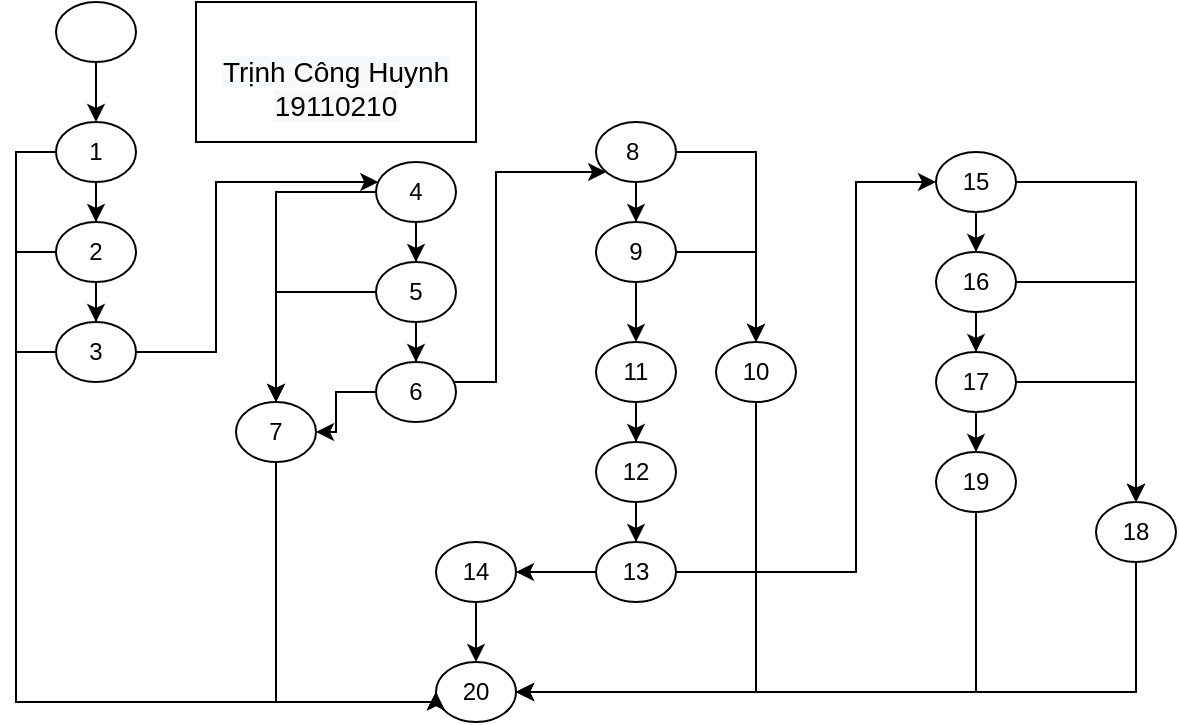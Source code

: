 <mxfile version="20.4.0" type="device"><diagram id="prtHgNgQTEPvFCAcTncT" name="Page-1"><mxGraphModel dx="992" dy="571" grid="1" gridSize="10" guides="1" tooltips="1" connect="1" arrows="1" fold="1" page="1" pageScale="1" pageWidth="827" pageHeight="1169" math="0" shadow="0"><root><mxCell id="0"/><mxCell id="1" parent="0"/><mxCell id="EPFg49uV693SrCaS3juU-3" value="" style="edgeStyle=orthogonalEdgeStyle;rounded=0;orthogonalLoop=1;jettySize=auto;html=1;" edge="1" parent="1" source="EPFg49uV693SrCaS3juU-1" target="EPFg49uV693SrCaS3juU-2"><mxGeometry relative="1" as="geometry"/></mxCell><mxCell id="EPFg49uV693SrCaS3juU-69" style="edgeStyle=orthogonalEdgeStyle;rounded=0;orthogonalLoop=1;jettySize=auto;html=1;entryX=0;entryY=0.5;entryDx=0;entryDy=0;" edge="1" parent="1" source="EPFg49uV693SrCaS3juU-1" target="EPFg49uV693SrCaS3juU-10"><mxGeometry relative="1" as="geometry"><Array as="points"><mxPoint x="130" y="145"/><mxPoint x="130" y="420"/><mxPoint x="340" y="420"/></Array></mxGeometry></mxCell><mxCell id="EPFg49uV693SrCaS3juU-1" value="1" style="ellipse;whiteSpace=wrap;html=1;" vertex="1" parent="1"><mxGeometry x="150" y="130" width="40" height="30" as="geometry"/></mxCell><mxCell id="EPFg49uV693SrCaS3juU-5" value="" style="edgeStyle=orthogonalEdgeStyle;rounded=0;orthogonalLoop=1;jettySize=auto;html=1;" edge="1" parent="1" source="EPFg49uV693SrCaS3juU-2" target="EPFg49uV693SrCaS3juU-4"><mxGeometry relative="1" as="geometry"/></mxCell><mxCell id="EPFg49uV693SrCaS3juU-68" style="edgeStyle=orthogonalEdgeStyle;rounded=0;orthogonalLoop=1;jettySize=auto;html=1;entryX=0;entryY=0.5;entryDx=0;entryDy=0;" edge="1" parent="1" source="EPFg49uV693SrCaS3juU-2" target="EPFg49uV693SrCaS3juU-10"><mxGeometry relative="1" as="geometry"><Array as="points"><mxPoint x="130" y="195"/><mxPoint x="130" y="420"/><mxPoint x="340" y="420"/></Array></mxGeometry></mxCell><mxCell id="EPFg49uV693SrCaS3juU-2" value="2" style="ellipse;whiteSpace=wrap;html=1;" vertex="1" parent="1"><mxGeometry x="150" y="180" width="40" height="30" as="geometry"/></mxCell><mxCell id="EPFg49uV693SrCaS3juU-7" value="" style="edgeStyle=orthogonalEdgeStyle;rounded=0;orthogonalLoop=1;jettySize=auto;html=1;" edge="1" parent="1" source="EPFg49uV693SrCaS3juU-4" target="EPFg49uV693SrCaS3juU-6"><mxGeometry relative="1" as="geometry"><Array as="points"><mxPoint x="230" y="245"/><mxPoint x="230" y="160"/></Array></mxGeometry></mxCell><mxCell id="EPFg49uV693SrCaS3juU-67" style="edgeStyle=orthogonalEdgeStyle;rounded=0;orthogonalLoop=1;jettySize=auto;html=1;entryX=0;entryY=0.5;entryDx=0;entryDy=0;" edge="1" parent="1" source="EPFg49uV693SrCaS3juU-4" target="EPFg49uV693SrCaS3juU-10"><mxGeometry relative="1" as="geometry"><Array as="points"><mxPoint x="130" y="245"/><mxPoint x="130" y="420"/><mxPoint x="340" y="420"/></Array></mxGeometry></mxCell><mxCell id="EPFg49uV693SrCaS3juU-4" value="3" style="ellipse;whiteSpace=wrap;html=1;" vertex="1" parent="1"><mxGeometry x="150" y="230" width="40" height="30" as="geometry"/></mxCell><mxCell id="EPFg49uV693SrCaS3juU-9" value="" style="edgeStyle=orthogonalEdgeStyle;rounded=0;orthogonalLoop=1;jettySize=auto;html=1;" edge="1" parent="1" source="EPFg49uV693SrCaS3juU-6" target="EPFg49uV693SrCaS3juU-8"><mxGeometry relative="1" as="geometry"/></mxCell><mxCell id="EPFg49uV693SrCaS3juU-15" value="" style="edgeStyle=orthogonalEdgeStyle;rounded=0;orthogonalLoop=1;jettySize=auto;html=1;" edge="1" parent="1" source="EPFg49uV693SrCaS3juU-6" target="EPFg49uV693SrCaS3juU-14"><mxGeometry relative="1" as="geometry"/></mxCell><mxCell id="EPFg49uV693SrCaS3juU-6" value="4" style="ellipse;whiteSpace=wrap;html=1;" vertex="1" parent="1"><mxGeometry x="310" y="150" width="40" height="30" as="geometry"/></mxCell><mxCell id="EPFg49uV693SrCaS3juU-17" value="" style="edgeStyle=orthogonalEdgeStyle;rounded=0;orthogonalLoop=1;jettySize=auto;html=1;" edge="1" parent="1" source="EPFg49uV693SrCaS3juU-8" target="EPFg49uV693SrCaS3juU-16"><mxGeometry relative="1" as="geometry"/></mxCell><mxCell id="EPFg49uV693SrCaS3juU-18" style="edgeStyle=orthogonalEdgeStyle;rounded=0;orthogonalLoop=1;jettySize=auto;html=1;" edge="1" parent="1" source="EPFg49uV693SrCaS3juU-8" target="EPFg49uV693SrCaS3juU-14"><mxGeometry relative="1" as="geometry"/></mxCell><mxCell id="EPFg49uV693SrCaS3juU-8" value="5" style="ellipse;whiteSpace=wrap;html=1;" vertex="1" parent="1"><mxGeometry x="310" y="200" width="40" height="30" as="geometry"/></mxCell><mxCell id="EPFg49uV693SrCaS3juU-10" value="20" style="ellipse;whiteSpace=wrap;html=1;" vertex="1" parent="1"><mxGeometry x="340" y="400" width="40" height="30" as="geometry"/></mxCell><mxCell id="EPFg49uV693SrCaS3juU-78" style="edgeStyle=orthogonalEdgeStyle;rounded=0;orthogonalLoop=1;jettySize=auto;html=1;entryX=0;entryY=0.5;entryDx=0;entryDy=0;" edge="1" parent="1" source="EPFg49uV693SrCaS3juU-14" target="EPFg49uV693SrCaS3juU-10"><mxGeometry relative="1" as="geometry"><Array as="points"><mxPoint x="260" y="420"/><mxPoint x="340" y="420"/></Array></mxGeometry></mxCell><mxCell id="EPFg49uV693SrCaS3juU-14" value="7" style="ellipse;whiteSpace=wrap;html=1;" vertex="1" parent="1"><mxGeometry x="240" y="270" width="40" height="30" as="geometry"/></mxCell><mxCell id="EPFg49uV693SrCaS3juU-20" style="edgeStyle=orthogonalEdgeStyle;rounded=0;orthogonalLoop=1;jettySize=auto;html=1;" edge="1" parent="1" source="EPFg49uV693SrCaS3juU-16" target="EPFg49uV693SrCaS3juU-14"><mxGeometry relative="1" as="geometry"/></mxCell><mxCell id="EPFg49uV693SrCaS3juU-22" value="" style="edgeStyle=orthogonalEdgeStyle;rounded=0;orthogonalLoop=1;jettySize=auto;html=1;" edge="1" parent="1" source="EPFg49uV693SrCaS3juU-16" target="EPFg49uV693SrCaS3juU-21"><mxGeometry relative="1" as="geometry"><Array as="points"><mxPoint x="370" y="260"/><mxPoint x="370" y="155"/></Array></mxGeometry></mxCell><mxCell id="EPFg49uV693SrCaS3juU-16" value="6" style="ellipse;whiteSpace=wrap;html=1;" vertex="1" parent="1"><mxGeometry x="310" y="250" width="40" height="30" as="geometry"/></mxCell><mxCell id="EPFg49uV693SrCaS3juU-24" value="" style="edgeStyle=orthogonalEdgeStyle;rounded=0;orthogonalLoop=1;jettySize=auto;html=1;" edge="1" parent="1" source="EPFg49uV693SrCaS3juU-21" target="EPFg49uV693SrCaS3juU-23"><mxGeometry relative="1" as="geometry"/></mxCell><mxCell id="EPFg49uV693SrCaS3juU-31" style="edgeStyle=orthogonalEdgeStyle;rounded=0;orthogonalLoop=1;jettySize=auto;html=1;" edge="1" parent="1" source="EPFg49uV693SrCaS3juU-21" target="EPFg49uV693SrCaS3juU-30"><mxGeometry relative="1" as="geometry"/></mxCell><mxCell id="EPFg49uV693SrCaS3juU-21" value="8&amp;nbsp;" style="ellipse;whiteSpace=wrap;html=1;" vertex="1" parent="1"><mxGeometry x="420" y="130" width="40" height="30" as="geometry"/></mxCell><mxCell id="EPFg49uV693SrCaS3juU-29" style="edgeStyle=orthogonalEdgeStyle;rounded=0;orthogonalLoop=1;jettySize=auto;html=1;" edge="1" parent="1" source="EPFg49uV693SrCaS3juU-23" target="EPFg49uV693SrCaS3juU-30"><mxGeometry relative="1" as="geometry"><mxPoint x="350" y="290" as="targetPoint"/></mxGeometry></mxCell><mxCell id="EPFg49uV693SrCaS3juU-36" value="" style="edgeStyle=orthogonalEdgeStyle;rounded=0;orthogonalLoop=1;jettySize=auto;html=1;" edge="1" parent="1" source="EPFg49uV693SrCaS3juU-23" target="EPFg49uV693SrCaS3juU-34"><mxGeometry relative="1" as="geometry"/></mxCell><mxCell id="EPFg49uV693SrCaS3juU-23" value="9" style="ellipse;whiteSpace=wrap;html=1;" vertex="1" parent="1"><mxGeometry x="420" y="180" width="40" height="30" as="geometry"/></mxCell><mxCell id="EPFg49uV693SrCaS3juU-74" style="edgeStyle=orthogonalEdgeStyle;rounded=0;orthogonalLoop=1;jettySize=auto;html=1;entryX=1;entryY=0.5;entryDx=0;entryDy=0;" edge="1" parent="1" source="EPFg49uV693SrCaS3juU-30" target="EPFg49uV693SrCaS3juU-10"><mxGeometry relative="1" as="geometry"><Array as="points"><mxPoint x="500" y="415"/></Array></mxGeometry></mxCell><mxCell id="EPFg49uV693SrCaS3juU-30" value="10" style="ellipse;whiteSpace=wrap;html=1;" vertex="1" parent="1"><mxGeometry x="480" y="240" width="40" height="30" as="geometry"/></mxCell><mxCell id="EPFg49uV693SrCaS3juU-38" value="" style="edgeStyle=orthogonalEdgeStyle;rounded=0;orthogonalLoop=1;jettySize=auto;html=1;" edge="1" parent="1" source="EPFg49uV693SrCaS3juU-34" target="EPFg49uV693SrCaS3juU-37"><mxGeometry relative="1" as="geometry"/></mxCell><mxCell id="EPFg49uV693SrCaS3juU-34" value="11" style="ellipse;whiteSpace=wrap;html=1;" vertex="1" parent="1"><mxGeometry x="420" y="240" width="40" height="30" as="geometry"/></mxCell><mxCell id="EPFg49uV693SrCaS3juU-40" value="" style="edgeStyle=orthogonalEdgeStyle;rounded=0;orthogonalLoop=1;jettySize=auto;html=1;" edge="1" parent="1" source="EPFg49uV693SrCaS3juU-37" target="EPFg49uV693SrCaS3juU-39"><mxGeometry relative="1" as="geometry"/></mxCell><mxCell id="EPFg49uV693SrCaS3juU-37" value="12" style="ellipse;whiteSpace=wrap;html=1;" vertex="1" parent="1"><mxGeometry x="420" y="290" width="40" height="30" as="geometry"/></mxCell><mxCell id="EPFg49uV693SrCaS3juU-42" value="" style="edgeStyle=orthogonalEdgeStyle;rounded=0;orthogonalLoop=1;jettySize=auto;html=1;" edge="1" parent="1" source="EPFg49uV693SrCaS3juU-39" target="EPFg49uV693SrCaS3juU-41"><mxGeometry relative="1" as="geometry"/></mxCell><mxCell id="EPFg49uV693SrCaS3juU-44" value="" style="edgeStyle=orthogonalEdgeStyle;rounded=0;orthogonalLoop=1;jettySize=auto;html=1;" edge="1" parent="1" source="EPFg49uV693SrCaS3juU-39" target="EPFg49uV693SrCaS3juU-43"><mxGeometry relative="1" as="geometry"><Array as="points"><mxPoint x="550" y="355"/><mxPoint x="550" y="160"/></Array></mxGeometry></mxCell><mxCell id="EPFg49uV693SrCaS3juU-39" value="13" style="ellipse;whiteSpace=wrap;html=1;" vertex="1" parent="1"><mxGeometry x="420" y="340" width="40" height="30" as="geometry"/></mxCell><mxCell id="EPFg49uV693SrCaS3juU-73" style="edgeStyle=orthogonalEdgeStyle;rounded=0;orthogonalLoop=1;jettySize=auto;html=1;entryX=0.5;entryY=0;entryDx=0;entryDy=0;" edge="1" parent="1" source="EPFg49uV693SrCaS3juU-41" target="EPFg49uV693SrCaS3juU-10"><mxGeometry relative="1" as="geometry"/></mxCell><mxCell id="EPFg49uV693SrCaS3juU-41" value="14" style="ellipse;whiteSpace=wrap;html=1;" vertex="1" parent="1"><mxGeometry x="340" y="340" width="40" height="30" as="geometry"/></mxCell><mxCell id="EPFg49uV693SrCaS3juU-46" value="" style="edgeStyle=orthogonalEdgeStyle;rounded=0;orthogonalLoop=1;jettySize=auto;html=1;" edge="1" parent="1" source="EPFg49uV693SrCaS3juU-43" target="EPFg49uV693SrCaS3juU-45"><mxGeometry relative="1" as="geometry"/></mxCell><mxCell id="EPFg49uV693SrCaS3juU-52" style="edgeStyle=orthogonalEdgeStyle;rounded=0;orthogonalLoop=1;jettySize=auto;html=1;entryX=0.5;entryY=0;entryDx=0;entryDy=0;" edge="1" parent="1" source="EPFg49uV693SrCaS3juU-43" target="EPFg49uV693SrCaS3juU-50"><mxGeometry relative="1" as="geometry"/></mxCell><mxCell id="EPFg49uV693SrCaS3juU-43" value="15" style="ellipse;whiteSpace=wrap;html=1;" vertex="1" parent="1"><mxGeometry x="590" y="145" width="40" height="30" as="geometry"/></mxCell><mxCell id="EPFg49uV693SrCaS3juU-48" value="" style="edgeStyle=orthogonalEdgeStyle;rounded=0;orthogonalLoop=1;jettySize=auto;html=1;" edge="1" parent="1" source="EPFg49uV693SrCaS3juU-45" target="EPFg49uV693SrCaS3juU-47"><mxGeometry relative="1" as="geometry"/></mxCell><mxCell id="EPFg49uV693SrCaS3juU-51" value="" style="edgeStyle=orthogonalEdgeStyle;rounded=0;orthogonalLoop=1;jettySize=auto;html=1;" edge="1" parent="1" source="EPFg49uV693SrCaS3juU-45" target="EPFg49uV693SrCaS3juU-50"><mxGeometry relative="1" as="geometry"/></mxCell><mxCell id="EPFg49uV693SrCaS3juU-45" value="16" style="ellipse;whiteSpace=wrap;html=1;" vertex="1" parent="1"><mxGeometry x="590" y="195" width="40" height="30" as="geometry"/></mxCell><mxCell id="EPFg49uV693SrCaS3juU-55" value="" style="edgeStyle=orthogonalEdgeStyle;rounded=0;orthogonalLoop=1;jettySize=auto;html=1;" edge="1" parent="1" source="EPFg49uV693SrCaS3juU-47" target="EPFg49uV693SrCaS3juU-54"><mxGeometry relative="1" as="geometry"/></mxCell><mxCell id="EPFg49uV693SrCaS3juU-62" style="edgeStyle=orthogonalEdgeStyle;rounded=0;orthogonalLoop=1;jettySize=auto;html=1;entryX=0.5;entryY=0;entryDx=0;entryDy=0;" edge="1" parent="1" source="EPFg49uV693SrCaS3juU-47" target="EPFg49uV693SrCaS3juU-50"><mxGeometry relative="1" as="geometry"/></mxCell><mxCell id="EPFg49uV693SrCaS3juU-47" value="17" style="ellipse;whiteSpace=wrap;html=1;" vertex="1" parent="1"><mxGeometry x="590" y="245" width="40" height="30" as="geometry"/></mxCell><mxCell id="EPFg49uV693SrCaS3juU-77" style="edgeStyle=orthogonalEdgeStyle;rounded=0;orthogonalLoop=1;jettySize=auto;html=1;entryX=1;entryY=0.5;entryDx=0;entryDy=0;" edge="1" parent="1" source="EPFg49uV693SrCaS3juU-50" target="EPFg49uV693SrCaS3juU-10"><mxGeometry relative="1" as="geometry"><Array as="points"><mxPoint x="690" y="415"/></Array></mxGeometry></mxCell><mxCell id="EPFg49uV693SrCaS3juU-50" value="18" style="ellipse;whiteSpace=wrap;html=1;" vertex="1" parent="1"><mxGeometry x="670" y="320" width="40" height="30" as="geometry"/></mxCell><mxCell id="EPFg49uV693SrCaS3juU-75" style="edgeStyle=orthogonalEdgeStyle;rounded=0;orthogonalLoop=1;jettySize=auto;html=1;entryX=1;entryY=0.5;entryDx=0;entryDy=0;" edge="1" parent="1" source="EPFg49uV693SrCaS3juU-54" target="EPFg49uV693SrCaS3juU-10"><mxGeometry relative="1" as="geometry"><Array as="points"><mxPoint x="610" y="415"/></Array></mxGeometry></mxCell><mxCell id="EPFg49uV693SrCaS3juU-54" value="19" style="ellipse;whiteSpace=wrap;html=1;" vertex="1" parent="1"><mxGeometry x="590" y="295" width="40" height="30" as="geometry"/></mxCell><mxCell id="EPFg49uV693SrCaS3juU-58" value="" style="edgeStyle=orthogonalEdgeStyle;rounded=0;orthogonalLoop=1;jettySize=auto;html=1;" edge="1" parent="1" source="EPFg49uV693SrCaS3juU-56" target="EPFg49uV693SrCaS3juU-1"><mxGeometry relative="1" as="geometry"/></mxCell><mxCell id="EPFg49uV693SrCaS3juU-56" value="" style="ellipse;whiteSpace=wrap;html=1;" vertex="1" parent="1"><mxGeometry x="150" y="70" width="40" height="30" as="geometry"/></mxCell><mxCell id="EPFg49uV693SrCaS3juU-84" value="&lt;span style=&quot;color: rgb(0, 0, 0); font-family: Helvetica; font-size: 14px; font-style: normal; font-variant-ligatures: normal; font-variant-caps: normal; font-weight: 400; letter-spacing: normal; orphans: 2; text-align: center; text-indent: 0px; text-transform: none; widows: 2; word-spacing: 0px; -webkit-text-stroke-width: 0px; background-color: rgb(248, 249, 250); text-decoration-thickness: initial; text-decoration-style: initial; text-decoration-color: initial; float: none; display: inline !important;&quot;&gt;&lt;br&gt;Trịnh Công Huynh 19110210&lt;/span&gt;" style="rounded=0;whiteSpace=wrap;html=1;fontSize=14;" vertex="1" parent="1"><mxGeometry x="220" y="70" width="140" height="70" as="geometry"/></mxCell></root></mxGraphModel></diagram></mxfile>